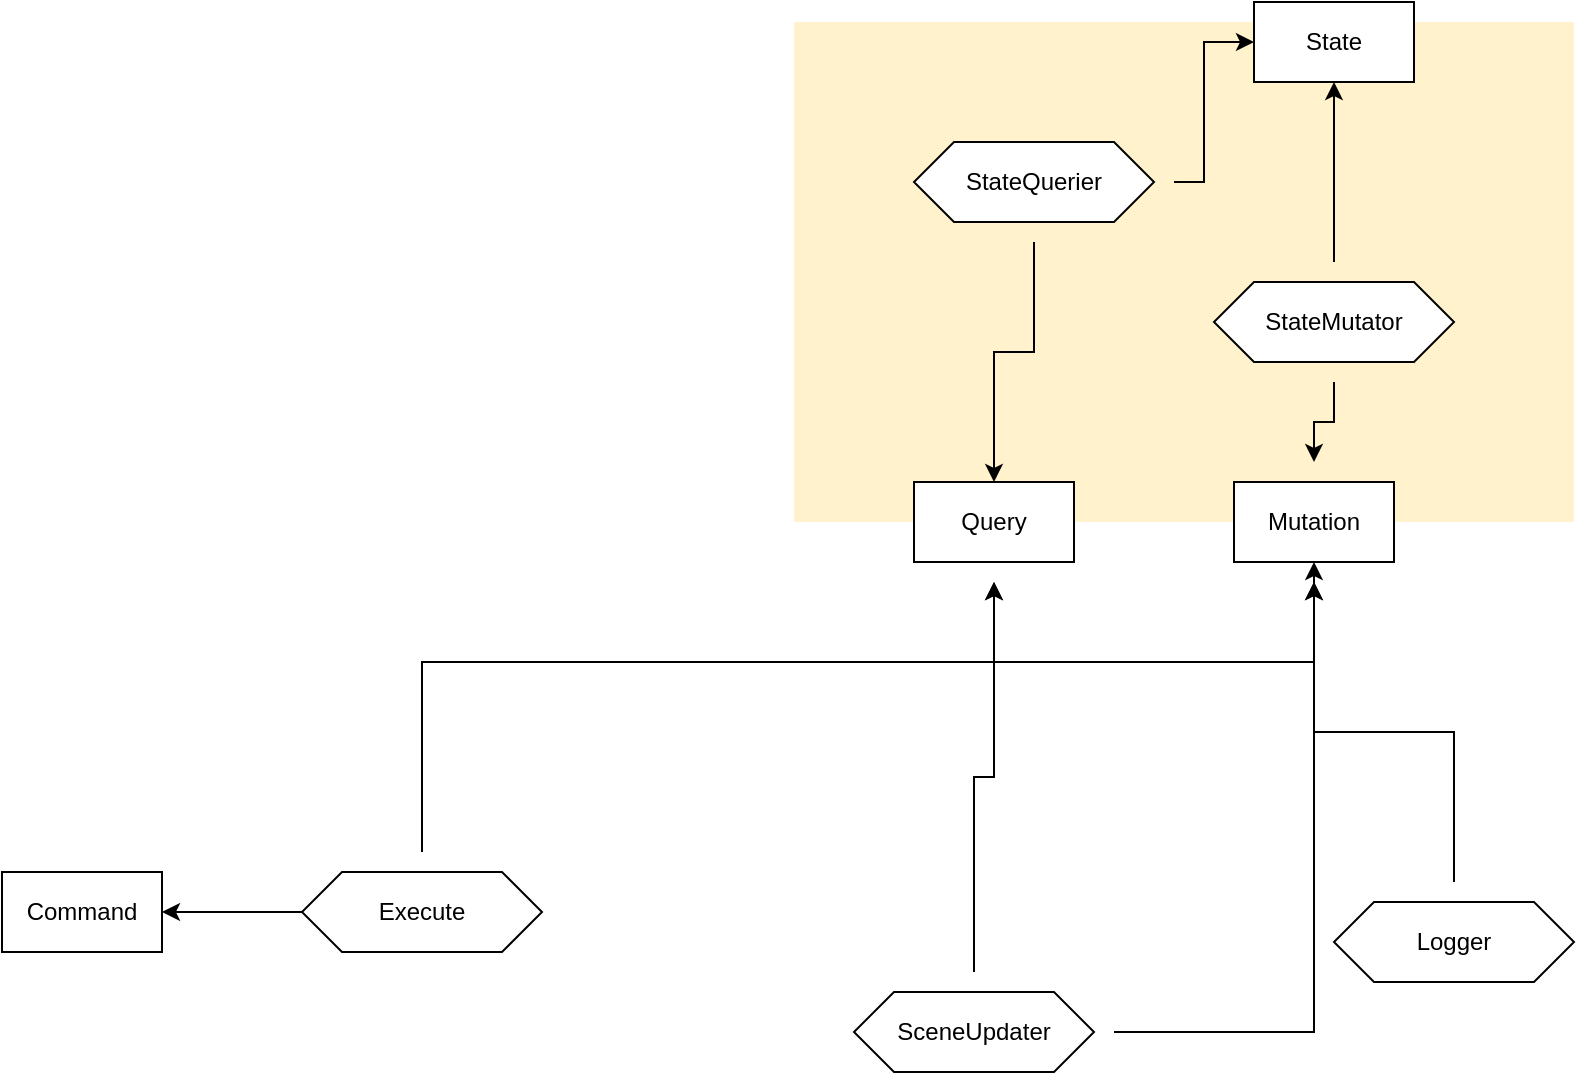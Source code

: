 <mxfile version="14.6.13" type="device"><diagram id="S_rlj0lWcMcExtrCSuQE" name="Page-1"><mxGraphModel dx="1278" dy="960" grid="1" gridSize="10" guides="1" tooltips="1" connect="1" arrows="1" fold="1" page="1" pageScale="1" pageWidth="827" pageHeight="1169" math="0" shadow="0"><root><mxCell id="0"/><mxCell id="1" parent="0"/><mxCell id="Ixuj7BBQSjwZvYfYsOqh-43" value="" style="rounded=0;whiteSpace=wrap;html=1;fillColor=#fff2cc;strokeColor=none;" vertex="1" parent="1"><mxGeometry x="410" y="60" width="390" height="250" as="geometry"/></mxCell><mxCell id="Ixuj7BBQSjwZvYfYsOqh-1" value="Command" style="rounded=0;whiteSpace=wrap;html=1;" vertex="1" parent="1"><mxGeometry x="14" y="485" width="80" height="40" as="geometry"/></mxCell><mxCell id="Ixuj7BBQSjwZvYfYsOqh-2" value="Mutation" style="rounded=0;whiteSpace=wrap;html=1;" vertex="1" parent="1"><mxGeometry x="630" y="290" width="80" height="40" as="geometry"/></mxCell><mxCell id="Ixuj7BBQSjwZvYfYsOqh-22" style="edgeStyle=orthogonalEdgeStyle;rounded=0;orthogonalLoop=1;jettySize=auto;html=1;entryX=1;entryY=0.5;entryDx=0;entryDy=0;sourcePerimeterSpacing=10;targetPerimeterSpacing=10;exitX=0;exitY=0.5;exitDx=0;exitDy=0;" edge="1" parent="1" source="Ixuj7BBQSjwZvYfYsOqh-3" target="Ixuj7BBQSjwZvYfYsOqh-1"><mxGeometry relative="1" as="geometry"/></mxCell><mxCell id="Ixuj7BBQSjwZvYfYsOqh-52" style="edgeStyle=orthogonalEdgeStyle;rounded=0;orthogonalLoop=1;jettySize=auto;html=1;sourcePerimeterSpacing=10;targetPerimeterSpacing=10;" edge="1" parent="1" source="Ixuj7BBQSjwZvYfYsOqh-3" target="Ixuj7BBQSjwZvYfYsOqh-32"><mxGeometry relative="1" as="geometry"><Array as="points"><mxPoint x="224" y="380"/><mxPoint x="510" y="380"/></Array></mxGeometry></mxCell><mxCell id="Ixuj7BBQSjwZvYfYsOqh-53" style="edgeStyle=orthogonalEdgeStyle;rounded=0;orthogonalLoop=1;jettySize=auto;html=1;sourcePerimeterSpacing=10;targetPerimeterSpacing=10;" edge="1" parent="1" source="Ixuj7BBQSjwZvYfYsOqh-3" target="Ixuj7BBQSjwZvYfYsOqh-2"><mxGeometry relative="1" as="geometry"><Array as="points"><mxPoint x="224" y="380"/><mxPoint x="670" y="380"/></Array></mxGeometry></mxCell><mxCell id="Ixuj7BBQSjwZvYfYsOqh-3" value="Execute" style="shape=hexagon;perimeter=hexagonPerimeter2;whiteSpace=wrap;html=1;fixedSize=1;" vertex="1" parent="1"><mxGeometry x="164" y="485" width="120" height="40" as="geometry"/></mxCell><mxCell id="Ixuj7BBQSjwZvYfYsOqh-44" style="edgeStyle=orthogonalEdgeStyle;rounded=0;orthogonalLoop=1;jettySize=auto;html=1;sourcePerimeterSpacing=10;targetPerimeterSpacing=10;" edge="1" parent="1" source="Ixuj7BBQSjwZvYfYsOqh-8" target="Ixuj7BBQSjwZvYfYsOqh-2"><mxGeometry relative="1" as="geometry"/></mxCell><mxCell id="Ixuj7BBQSjwZvYfYsOqh-8" value="Logger" style="shape=hexagon;perimeter=hexagonPerimeter2;whiteSpace=wrap;html=1;fixedSize=1;" vertex="1" parent="1"><mxGeometry x="680" y="500" width="120" height="40" as="geometry"/></mxCell><mxCell id="Ixuj7BBQSjwZvYfYsOqh-50" style="edgeStyle=orthogonalEdgeStyle;rounded=0;orthogonalLoop=1;jettySize=auto;html=1;entryX=0.5;entryY=1;entryDx=0;entryDy=0;sourcePerimeterSpacing=10;targetPerimeterSpacing=10;" edge="1" parent="1" source="Ixuj7BBQSjwZvYfYsOqh-10" target="Ixuj7BBQSjwZvYfYsOqh-2"><mxGeometry relative="1" as="geometry"/></mxCell><mxCell id="Ixuj7BBQSjwZvYfYsOqh-51" style="edgeStyle=orthogonalEdgeStyle;rounded=0;orthogonalLoop=1;jettySize=auto;html=1;sourcePerimeterSpacing=10;targetPerimeterSpacing=10;" edge="1" parent="1" source="Ixuj7BBQSjwZvYfYsOqh-10" target="Ixuj7BBQSjwZvYfYsOqh-32"><mxGeometry relative="1" as="geometry"/></mxCell><mxCell id="Ixuj7BBQSjwZvYfYsOqh-10" value="SceneUpdater" style="shape=hexagon;perimeter=hexagonPerimeter2;whiteSpace=wrap;html=1;fixedSize=1;" vertex="1" parent="1"><mxGeometry x="440" y="545" width="120" height="40" as="geometry"/></mxCell><mxCell id="Ixuj7BBQSjwZvYfYsOqh-36" style="edgeStyle=orthogonalEdgeStyle;rounded=0;orthogonalLoop=1;jettySize=auto;html=1;entryX=0.5;entryY=1;entryDx=0;entryDy=0;sourcePerimeterSpacing=10;targetPerimeterSpacing=10;" edge="1" parent="1" source="Ixuj7BBQSjwZvYfYsOqh-12" target="Ixuj7BBQSjwZvYfYsOqh-14"><mxGeometry relative="1" as="geometry"/></mxCell><mxCell id="Ixuj7BBQSjwZvYfYsOqh-46" style="edgeStyle=orthogonalEdgeStyle;rounded=0;orthogonalLoop=1;jettySize=auto;html=1;sourcePerimeterSpacing=10;targetPerimeterSpacing=10;" edge="1" parent="1" source="Ixuj7BBQSjwZvYfYsOqh-12" target="Ixuj7BBQSjwZvYfYsOqh-2"><mxGeometry relative="1" as="geometry"/></mxCell><mxCell id="Ixuj7BBQSjwZvYfYsOqh-12" value="StateMutator" style="shape=hexagon;perimeter=hexagonPerimeter2;whiteSpace=wrap;html=1;fixedSize=1;" vertex="1" parent="1"><mxGeometry x="620" y="190" width="120" height="40" as="geometry"/></mxCell><mxCell id="Ixuj7BBQSjwZvYfYsOqh-14" value="State" style="rounded=0;whiteSpace=wrap;html=1;" vertex="1" parent="1"><mxGeometry x="640" y="50" width="80" height="40" as="geometry"/></mxCell><mxCell id="Ixuj7BBQSjwZvYfYsOqh-32" value="Query" style="rounded=0;whiteSpace=wrap;html=1;" vertex="1" parent="1"><mxGeometry x="470" y="290" width="80" height="40" as="geometry"/></mxCell><mxCell id="Ixuj7BBQSjwZvYfYsOqh-40" style="edgeStyle=orthogonalEdgeStyle;rounded=0;orthogonalLoop=1;jettySize=auto;html=1;entryX=0.5;entryY=0;entryDx=0;entryDy=0;sourcePerimeterSpacing=10;targetPerimeterSpacing=10;" edge="1" parent="1" source="Ixuj7BBQSjwZvYfYsOqh-39" target="Ixuj7BBQSjwZvYfYsOqh-32"><mxGeometry relative="1" as="geometry"/></mxCell><mxCell id="Ixuj7BBQSjwZvYfYsOqh-41" style="edgeStyle=orthogonalEdgeStyle;rounded=0;orthogonalLoop=1;jettySize=auto;html=1;entryX=0;entryY=0.5;entryDx=0;entryDy=0;sourcePerimeterSpacing=10;targetPerimeterSpacing=10;" edge="1" parent="1" source="Ixuj7BBQSjwZvYfYsOqh-39" target="Ixuj7BBQSjwZvYfYsOqh-14"><mxGeometry relative="1" as="geometry"/></mxCell><mxCell id="Ixuj7BBQSjwZvYfYsOqh-39" value="StateQuerier" style="shape=hexagon;perimeter=hexagonPerimeter2;whiteSpace=wrap;html=1;fixedSize=1;" vertex="1" parent="1"><mxGeometry x="470" y="120" width="120" height="40" as="geometry"/></mxCell></root></mxGraphModel></diagram></mxfile>